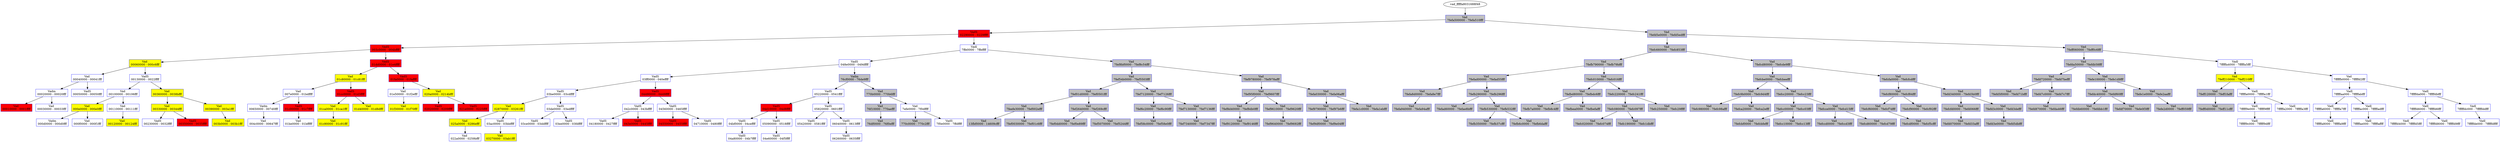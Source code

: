 /* Pid:   2812 */
digraph processtree {
graph [rankdir = "TB"];
vad_fffffa8031688f48 -> vad_fffffa80311a2980
vad_fffffa80311a2980 [label = "{ Vad \n7fefa500000 - 7fefa510fff }"shape = "record" color = "blue" style = "filled" fillcolor = "gray"];
vad_fffffa80311a2980 -> vad_fffffa803272ed20
vad_fffffa803272ed20 [label = "{ VadS\n02290000 - 0229ffff }"shape = "record" color = "blue" style = "filled" fillcolor = "red"];
vad_fffffa803272ed20 -> vad_fffffa80333fc780
vad_fffffa80333fc780 [label = "{ VadS\n003c0000 - 004bffff }"shape = "record" color = "blue" style = "filled" fillcolor = "red"];
vad_fffffa80333fc780 -> vad_fffffa8031f25510
vad_fffffa8031f25510 [label = "{ Vad \n00060000 - 000c6fff }"shape = "record" color = "blue" style = "filled" fillcolor = "yellow"];
vad_fffffa8031f25510 -> vad_fffffa80325dd330
vad_fffffa80325dd330 [label = "{ Vad \n00040000 - 00041fff }"shape = "record" color = "blue" style = "filled" fillcolor = "white"];
vad_fffffa80325dd330 -> vad_fffffa8030fefa20
vad_fffffa8030fefa20 [label = "{ Vadm\n00020000 - 00020fff }"shape = "record" color = "blue" style = "filled" fillcolor = "white"];
vad_fffffa8030fefa20 -> vad_fffffa803180bb30
vad_fffffa803180bb30 [label = "{ Vad \n00010000 - 0001ffff }"shape = "record" color = "blue" style = "filled" fillcolor = "red"];
vad_fffffa8030fefa20 -> vad_fffffa803140c150
vad_fffffa803140c150 [label = "{ Vad \n00030000 - 00033fff }"shape = "record" color = "blue" style = "filled" fillcolor = "white"];
vad_fffffa80325dd330 -> vad_fffffa8031ff6700
vad_fffffa8031ff6700 [label = "{ VadS\n00050000 - 00050fff }"shape = "record" color = "blue" style = "filled" fillcolor = "white"];
vad_fffffa8031f25510 -> vad_fffffa803250f310
vad_fffffa803250f310 [label = "{ VadS\n00130000 - 0022ffff }"shape = "record" color = "blue" style = "filled" fillcolor = "white"];
vad_fffffa803250f310 -> vad_fffffa80325851d0
vad_fffffa80325851d0 [label = "{ Vad \n00100000 - 00106fff }"shape = "record" color = "blue" style = "filled" fillcolor = "white"];
vad_fffffa80325851d0 -> vad_fffffa8032544680
vad_fffffa8032544680 [label = "{ Vad \n000e0000 - 000e0fff }"shape = "record" color = "blue" style = "filled" fillcolor = "yellow"];
vad_fffffa8032544680 -> vad_fffffa80312fd010
vad_fffffa80312fd010 [label = "{ Vadm\n000d0000 - 000d0fff }"shape = "record" color = "blue" style = "filled" fillcolor = "white"];
vad_fffffa8032544680 -> vad_fffffa80338a52e0
vad_fffffa80338a52e0 [label = "{ Vad \n000f0000 - 000f1fff }"shape = "record" color = "blue" style = "filled" fillcolor = "white"];
vad_fffffa80325851d0 -> vad_fffffa8031e3fc20
vad_fffffa8031e3fc20 [label = "{ Vad \n00110000 - 00111fff }"shape = "record" color = "blue" style = "filled" fillcolor = "white"];
vad_fffffa8031e3fc20 -> vad_fffffa803169e300
vad_fffffa803169e300 [label = "{ Vad \n00120000 - 00124fff }"shape = "record" color = "blue" style = "filled" fillcolor = "yellow"];
vad_fffffa803250f310 -> vad_fffffa80316ba7a0
vad_fffffa80316ba7a0 [label = "{ Vad \n00360000 - 0038bfff }"shape = "record" color = "blue" style = "filled" fillcolor = "yellow"];
vad_fffffa80316ba7a0 -> vad_fffffa8031eea310
vad_fffffa8031eea310 [label = "{ Vad \n00330000 - 00344fff }"shape = "record" color = "blue" style = "filled" fillcolor = "yellow"];
vad_fffffa8031eea310 -> vad_fffffa80310f0070
vad_fffffa80310f0070 [label = "{ VadS\n00230000 - 0032ffff }"shape = "record" color = "blue" style = "filled" fillcolor = "white"];
vad_fffffa8031eea310 -> vad_fffffa80338fee70
vad_fffffa80338fee70 [label = "{ VadS\n00350000 - 0035ffff }"shape = "record" color = "blue" style = "filled" fillcolor = "red"];
vad_fffffa80316ba7a0 -> vad_fffffa80316ba680
vad_fffffa80316ba680 [label = "{ Vad \n00390000 - 003a1fff }"shape = "record" color = "blue" style = "filled" fillcolor = "yellow"];
vad_fffffa80316ba680 -> vad_fffffa80316c30a0
vad_fffffa80316c30a0 [label = "{ Vad \n003b0000 - 003b1fff }"shape = "record" color = "blue" style = "filled" fillcolor = "yellow"];
vad_fffffa80333fc780 -> vad_fffffa803321f8f0
vad_fffffa803321f8f0 [label = "{ VadS\n01dd0000 - 01e4ffff }"shape = "record" color = "blue" style = "filled" fillcolor = "red"];
vad_fffffa803321f8f0 -> vad_fffffa80316d5b10
vad_fffffa80316d5b10 [label = "{ Vad \n01c80000 - 01c81fff }"shape = "record" color = "blue" style = "filled" fillcolor = "yellow"];
vad_fffffa80316d5b10 -> vad_fffffa80338a5510
vad_fffffa80338a5510 [label = "{ Vad \n007e0000 - 01bdffff }"shape = "record" color = "blue" style = "filled" fillcolor = "white"];
vad_fffffa80338a5510 -> vad_fffffa8030fefac0
vad_fffffa8030fefac0 [label = "{ Vadm\n00650000 - 007d0fff }"shape = "record" color = "blue" style = "filled" fillcolor = "white"];
vad_fffffa8030fefac0 -> vad_fffffa803145d100
vad_fffffa803145d100 [label = "{ Vad \n004c0000 - 00647fff }"shape = "record" color = "blue" style = "filled" fillcolor = "white"];
vad_fffffa80338a5510 -> vad_fffffa8033180ce0
vad_fffffa8033180ce0 [label = "{ VadS\n01c00000 - 01c7ffff }"shape = "record" color = "blue" style = "filled" fillcolor = "red"];
vad_fffffa8033180ce0 -> vad_fffffa80316d6c50
vad_fffffa80316d6c50 [label = "{ Vad \n01be0000 - 01bfffff }"shape = "record" color = "blue" style = "filled" fillcolor = "white"];
vad_fffffa80316d5b10 -> vad_fffffa80326ef110
vad_fffffa80326ef110 [label = "{ VadS\n01cc0000 - 01d3ffff }"shape = "record" color = "blue" style = "filled" fillcolor = "red"];
vad_fffffa80326ef110 -> vad_fffffa80316aff80
vad_fffffa80316aff80 [label = "{ Vad \n01ca0000 - 01ca1fff }"shape = "record" color = "blue" style = "filled" fillcolor = "yellow"];
vad_fffffa80316aff80 -> vad_fffffa80316d55d0
vad_fffffa80316d55d0 [label = "{ Vad \n01c90000 - 01c91fff }"shape = "record" color = "blue" style = "filled" fillcolor = "yellow"];
vad_fffffa80326ef110 -> vad_fffffa80316ba710
vad_fffffa80316ba710 [label = "{ Vad \n01d40000 - 01d8dfff }"shape = "record" color = "blue" style = "filled" fillcolor = "yellow"];
vad_fffffa803321f8f0 -> vad_fffffa80335cd760
vad_fffffa80335cd760 [label = "{ VadS\n01fa0000 - 01faffff }"shape = "record" color = "blue" style = "filled" fillcolor = "red"];
vad_fffffa80335cd760 -> vad_fffffa8031e3f3e0
vad_fffffa8031e3f3e0 [label = "{ Vad \n01e50000 - 01f2efff }"shape = "record" color = "blue" style = "filled" fillcolor = "white"];
vad_fffffa8031e3f3e0 -> vad_fffffa80316c3130
vad_fffffa80316c3130 [label = "{ Vad \n01f30000 - 01f70fff }"shape = "record" color = "blue" style = "filled" fillcolor = "yellow"];
vad_fffffa80335cd760 -> vad_fffffa8031eea3a0
vad_fffffa8031eea3a0 [label = "{ Vad \n020a0000 - 0214bfff }"shape = "record" color = "blue" style = "filled" fillcolor = "yellow"];
vad_fffffa8031eea3a0 -> vad_fffffa80339e8270
vad_fffffa80339e8270 [label = "{ VadS\n02020000 - 0209ffff }"shape = "record" color = "blue" style = "filled" fillcolor = "red"];
vad_fffffa8031eea3a0 -> vad_fffffa803390da60
vad_fffffa803390da60 [label = "{ VadS\n021e0000 - 0225ffff }"shape = "record" color = "blue" style = "filled" fillcolor = "red"];
vad_fffffa803272ed20 -> vad_fffffa8032568210
vad_fffffa8032568210 [label = "{ Vadl\n7ffe0000 - 7ffeffff }"shape = "record" color = "blue" style = "filled" fillcolor = "white"];
vad_fffffa8032568210 -> vad_fffffa803172ffc0
vad_fffffa803172ffc0 [label = "{ VadS\n048e0000 - 049dffff }"shape = "record" color = "blue" style = "filled" fillcolor = "white"];
vad_fffffa803172ffc0 -> vad_fffffa8031825fc0
vad_fffffa8031825fc0 [label = "{ VadS\n03ff0000 - 040effff }"shape = "record" color = "blue" style = "filled" fillcolor = "white"];
vad_fffffa8031825fc0 -> vad_fffffa8032f20290
vad_fffffa8032f20290 [label = "{ VadS\n03be0000 - 03cdffff }"shape = "record" color = "blue" style = "filled" fillcolor = "white"];
vad_fffffa8032f20290 -> vad_fffffa8031eea7b0
vad_fffffa8031eea7b0 [label = "{ Vad \n02870000 - 03261fff }"shape = "record" color = "blue" style = "filled" fillcolor = "yellow"];
vad_fffffa8031eea7b0 -> vad_fffffa80316a9870
vad_fffffa80316a9870 [label = "{ Vad \n025a0000 - 0286efff }"shape = "record" color = "blue" style = "filled" fillcolor = "yellow"];
vad_fffffa80316a9870 -> vad_fffffa8031e3fb90
vad_fffffa8031e3fb90 [label = "{ Vad \n022a0000 - 0259bfff }"shape = "record" color = "blue" style = "filled" fillcolor = "white"];
vad_fffffa8031eea7b0 -> vad_fffffa80317eba50
vad_fffffa80317eba50 [label = "{ VadS\n03ac0000 - 03bbffff }"shape = "record" color = "blue" style = "filled" fillcolor = "white"];
vad_fffffa80317eba50 -> vad_fffffa80316ba5f0
vad_fffffa80316ba5f0 [label = "{ Vad \n03270000 - 03ab1fff }"shape = "record" color = "blue" style = "filled" fillcolor = "yellow"];
vad_fffffa8032f20290 -> vad_fffffa80313369c0
vad_fffffa80313369c0 [label = "{ VadS\n03de0000 - 03edffff }"shape = "record" color = "blue" style = "filled" fillcolor = "white"];
vad_fffffa80313369c0 -> vad_fffffa803179efc0
vad_fffffa803179efc0 [label = "{ VadS\n03ce0000 - 03ddffff }"shape = "record" color = "blue" style = "filled" fillcolor = "white"];
vad_fffffa80313369c0 -> vad_fffffa803178da50
vad_fffffa803178da50 [label = "{ VadS\n03ee0000 - 03fdffff }"shape = "record" color = "blue" style = "filled" fillcolor = "white"];
vad_fffffa8031825fc0 -> vad_fffffa80317b2a50
vad_fffffa80317b2a50 [label = "{ VadS\n04490000 - 0449ffff }"shape = "record" color = "blue" style = "filled" fillcolor = "red"];
vad_fffffa80317b2a50 -> vad_fffffa80317e8fc0
vad_fffffa80317e8fc0 [label = "{ VadS\n042c0000 - 043bffff }"shape = "record" color = "blue" style = "filled" fillcolor = "white"];
vad_fffffa80317e8fc0 -> vad_fffffa80317c3fc0
vad_fffffa80317c3fc0 [label = "{ VadS\n04180000 - 0427ffff }"shape = "record" color = "blue" style = "filled" fillcolor = "white"];
vad_fffffa80317e8fc0 -> vad_fffffa803178ec60
vad_fffffa803178ec60 [label = "{ VadS\n043e0000 - 0445ffff }"shape = "record" color = "blue" style = "filled" fillcolor = "red"];
vad_fffffa80317b2a50 -> vad_fffffa8031e9b8e0
vad_fffffa8031e9b8e0 [label = "{ VadS\n04560000 - 0465ffff }"shape = "record" color = "blue" style = "filled" fillcolor = "white"];
vad_fffffa8031e9b8e0 -> vad_fffffa8031768a50
vad_fffffa8031768a50 [label = "{ VadS\n04550000 - 0455ffff }"shape = "record" color = "blue" style = "filled" fillcolor = "red"];
vad_fffffa8031e9b8e0 -> vad_fffffa80339c1930
vad_fffffa80339c1930 [label = "{ VadS\n04710000 - 0480ffff }"shape = "record" color = "blue" style = "filled" fillcolor = "white"];
vad_fffffa803172ffc0 -> vad_fffffa8031175ef0
vad_fffffa8031175ef0 [label = "{ Vadm\n76cf0000 - 76de9fff }"shape = "record" color = "blue" style = "filled" fillcolor = "gray"];
vad_fffffa8031175ef0 -> vad_fffffa80325e6100
vad_fffffa80325e6100 [label = "{ VadS\n05220000 - 0541ffff }"shape = "record" color = "blue" style = "filled" fillcolor = "white"];
vad_fffffa80325e6100 -> vad_fffffa803175fc40
vad_fffffa803175fc40 [label = "{ VadS\n04d10000 - 04d8ffff }"shape = "record" color = "blue" style = "filled" fillcolor = "red"];
vad_fffffa803175fc40 -> vad_fffffa80320079e0
vad_fffffa80320079e0 [label = "{ VadS\n04bf0000 - 04ceffff }"shape = "record" color = "blue" style = "filled" fillcolor = "white"];
vad_fffffa80320079e0 -> vad_fffffa80335dcae0
vad_fffffa80335dcae0 [label = "{ VadS\n04a80000 - 04b7ffff }"shape = "record" color = "blue" style = "filled" fillcolor = "white"];
vad_fffffa803175fc40 -> vad_fffffa8034497410
vad_fffffa8034497410 [label = "{ VadS\n05090000 - 0518ffff }"shape = "record" color = "blue" style = "filled" fillcolor = "white"];
vad_fffffa8034497410 -> vad_fffffa8031e3ba50
vad_fffffa8031e3ba50 [label = "{ VadS\n04e60000 - 04f5ffff }"shape = "record" color = "blue" style = "filled" fillcolor = "white"];
vad_fffffa80325e6100 -> vad_fffffa80311af0a0
vad_fffffa80311af0a0 [label = "{ VadS\n05820000 - 0601ffff }"shape = "record" color = "blue" style = "filled" fillcolor = "white"];
vad_fffffa80311af0a0 -> vad_fffffa80338fdbc0
vad_fffffa80338fdbc0 [label = "{ VadS\n05420000 - 0581ffff }"shape = "record" color = "blue" style = "filled" fillcolor = "white"];
vad_fffffa80311af0a0 -> vad_fffffa80316d0320
vad_fffffa80316d0320 [label = "{ VadS\n06040000 - 0613ffff }"shape = "record" color = "blue" style = "filled" fillcolor = "white"];
vad_fffffa80316d0320 -> vad_fffffa803367b0a0
vad_fffffa803367b0a0 [label = "{ VadS\n06260000 - 0635ffff }"shape = "record" color = "blue" style = "filled" fillcolor = "white"];
vad_fffffa8031175ef0 -> vad_fffffa8031eb51f0
vad_fffffa8031eb51f0 [label = "{ Vad \n770b0000 - 770b6fff }"shape = "record" color = "blue" style = "filled" fillcolor = "gray"];
vad_fffffa8031eb51f0 -> vad_fffffa80325d96b0
vad_fffffa80325d96b0 [label = "{ Vad \n76f10000 - 770aefff }"shape = "record" color = "blue" style = "filled" fillcolor = "gray"];
vad_fffffa80325d96b0 -> vad_fffffa80325dd3c0
vad_fffffa80325dd3c0 [label = "{ Vad \n76df0000 - 76f0efff }"shape = "record" color = "blue" style = "filled" fillcolor = "gray"];
vad_fffffa8031eb51f0 -> vad_fffffa8031e4f8e0
vad_fffffa8031e4f8e0 [label = "{ Vad \n7efe0000 - 7f0dffff }"shape = "record" color = "blue" style = "filled" fillcolor = "white"];
vad_fffffa8031e4f8e0 -> vad_fffffa80316a90d0
vad_fffffa80316a90d0 [label = "{ Vad \n770c0000 - 770c2fff }"shape = "record" color = "blue" style = "filled" fillcolor = "gray"];
vad_fffffa8031e4f8e0 -> vad_fffffa80337e85b0
vad_fffffa80337e85b0 [label = "{ VadS\n7f0e0000 - 7ffdffff }"shape = "record" color = "blue" style = "filled" fillcolor = "white"];
vad_fffffa8032568210 -> vad_fffffa80324eb9d0
vad_fffffa80324eb9d0 [label = "{ Vad \n7fef8bf0000 - 7fef8c54fff }"shape = "record" color = "blue" style = "filled" fillcolor = "gray"];
vad_fffffa80324eb9d0 -> vad_fffffa80311a2a10
vad_fffffa80311a2a10 [label = "{ Vad \n7fef54b0000 - 7fef5503fff }"shape = "record" color = "blue" style = "filled" fillcolor = "gray"];
vad_fffffa80311a2a10 -> vad_fffffa8031e1d8e0
vad_fffffa8031e1d8e0 [label = "{ Vad \n7fef01d0000 - 7fef0501fff }"shape = "record" color = "blue" style = "filled" fillcolor = "gray"];
vad_fffffa8031e1d8e0 -> vad_fffffa8031e1a800
vad_fffffa8031e1a800 [label = "{ Vad \n7feefe30000 - 7fef002efff }"shape = "record" color = "blue" style = "filled" fillcolor = "gray"];
vad_fffffa8031e1a800 -> vad_fffffa803124d3d0
vad_fffffa803124d3d0 [label = "{ Vad \n13fbf0000 - 14609cfff }"shape = "record" color = "blue" style = "filled" fillcolor = "gray"];
vad_fffffa8031e1a800 -> vad_fffffa80325dd740
vad_fffffa80325dd740 [label = "{ Vad \n7fef0030000 - 7fef01c6fff }"shape = "record" color = "blue" style = "filled" fillcolor = "gray"];
vad_fffffa8031e1d8e0 -> vad_fffffa8032586530
vad_fffffa8032586530 [label = "{ Vad \n7fef2640000 - 7fef269cfff }"shape = "record" color = "blue" style = "filled" fillcolor = "gray"];
vad_fffffa8032586530 -> vad_fffffa8031eb5280
vad_fffffa8031eb5280 [label = "{ Vad \n7fef0dd0000 - 7fef0e89fff }"shape = "record" color = "blue" style = "filled" fillcolor = "gray"];
vad_fffffa8032586530 -> vad_fffffa8031e1a650
vad_fffffa8031e1a650 [label = "{ Vad \n7fef5070000 - 7fef5244fff }"shape = "record" color = "blue" style = "filled" fillcolor = "gray"];
vad_fffffa80311a2a10 -> vad_fffffa8032577010
vad_fffffa8032577010 [label = "{ Vad \n7fef7120000 - 7fef7126fff }"shape = "record" color = "blue" style = "filled" fillcolor = "gray"];
vad_fffffa8032577010 -> vad_fffffa80325dd6b0
vad_fffffa80325dd6b0 [label = "{ Vad \n7fef6c20000 - 7fef6c90fff }"shape = "record" color = "blue" style = "filled" fillcolor = "gray"];
vad_fffffa80325dd6b0 -> vad_fffffa8031e1a6e0
vad_fffffa8031e1a6e0 [label = "{ Vad \n7fef58c0000 - 7fef58e0fff }"shape = "record" color = "blue" style = "filled" fillcolor = "gray"];
vad_fffffa8032577010 -> vad_fffffa8031e1a770
vad_fffffa8031e1a770 [label = "{ Vad \n7fef7130000 - 7fef7136fff }"shape = "record" color = "blue" style = "filled" fillcolor = "gray"];
vad_fffffa8031e1a770 -> vad_fffffa803169e570
vad_fffffa803169e570 [label = "{ Vad \n7fef7340000 - 7fef7347fff }"shape = "record" color = "blue" style = "filled" fillcolor = "gray"];
vad_fffffa80324eb9d0 -> vad_fffffa8031403480
vad_fffffa8031403480 [label = "{ Vad \n7fef9780000 - 7fef978afff }"shape = "record" color = "blue" style = "filled" fillcolor = "gray"];
vad_fffffa8031403480 -> vad_fffffa803145d220
vad_fffffa803145d220 [label = "{ Vad \n7fef95f0000 - 7fef9607fff }"shape = "record" color = "blue" style = "filled" fillcolor = "gray"];
vad_fffffa803145d220 -> vad_fffffa80324eba60
vad_fffffa80324eba60 [label = "{ Vad \n7fef8d40000 - 7fef8db0fff }"shape = "record" color = "blue" style = "filled" fillcolor = "gray"];
vad_fffffa80324eba60 -> vad_fffffa80316e11c0
vad_fffffa80316e11c0 [label = "{ Vad \n7fef9120000 - 7fef9146fff }"shape = "record" color = "blue" style = "filled" fillcolor = "gray"];
vad_fffffa803145d220 -> vad_fffffa80316538c0
vad_fffffa80316538c0 [label = "{ Vad \n7fef9610000 - 7fef9620fff }"shape = "record" color = "blue" style = "filled" fillcolor = "gray"];
vad_fffffa80316538c0 -> vad_fffffa8031ef0220
vad_fffffa8031ef0220 [label = "{ Vad \n7fef9640000 - 7fef9692fff }"shape = "record" color = "blue" style = "filled" fillcolor = "gray"];
vad_fffffa8031403480 -> vad_fffffa8031880c90
vad_fffffa8031880c90 [label = "{ Vad \n7fefa030000 - 7fefa06afff }"shape = "record" color = "blue" style = "filled" fillcolor = "gray"];
vad_fffffa8031880c90 -> vad_fffffa8031403510
vad_fffffa8031403510 [label = "{ Vad \n7fef9790000 - 7fef97b6fff }"shape = "record" color = "blue" style = "filled" fillcolor = "gray"];
vad_fffffa8031403510 -> vad_fffffa8031666260
vad_fffffa8031666260 [label = "{ Vad \n7fef9df0000 - 7fef9e04fff }"shape = "record" color = "blue" style = "filled" fillcolor = "gray"];
vad_fffffa8031880c90 -> vad_fffffa8031688150
vad_fffffa8031688150 [label = "{ Vad \n7fefa1c0000 - 7fefa1ebfff }"shape = "record" color = "blue" style = "filled" fillcolor = "gray"];
vad_fffffa80311a2980 -> vad_fffffa80325445f0
vad_fffffa80325445f0 [label = "{ Vad \n7fefd5e0000 - 7fefd5edfff }"shape = "record" color = "blue" style = "filled" fillcolor = "gray"];
vad_fffffa80325445f0 -> vad_fffffa80325d7390
vad_fffffa80325d7390 [label = "{ Vad \n7fefc660000 - 7fefc853fff }"shape = "record" color = "blue" style = "filled" fillcolor = "gray"];
vad_fffffa80325d7390 -> vad_fffffa80325864a0
vad_fffffa80325864a0 [label = "{ Vad \n7fefb790000 - 7fefb79bfff }"shape = "record" color = "blue" style = "filled" fillcolor = "gray"];
vad_fffffa80325864a0 -> vad_fffffa8032586410
vad_fffffa8032586410 [label = "{ Vad \n7fefad00000 - 7fefad55fff }"shape = "record" color = "blue" style = "filled" fillcolor = "gray"];
vad_fffffa8032586410 -> vad_fffffa803250d130
vad_fffffa803250d130 [label = "{ Vad \n7fefa8d0000 - 7fefa8e7fff }"shape = "record" color = "blue" style = "filled" fillcolor = "gray"];
vad_fffffa803250d130 -> vad_fffffa8032586380
vad_fffffa8032586380 [label = "{ Vad \n7fefa940000 - 7fefa94afff }"shape = "record" color = "blue" style = "filled" fillcolor = "gray"];
vad_fffffa8032586410 -> vad_fffffa8031eeac20
vad_fffffa8031eeac20 [label = "{ Vad \n7fefb290000 - 7fefb296fff }"shape = "record" color = "blue" style = "filled" fillcolor = "gray"];
vad_fffffa8031eeac20 -> vad_fffffa8031e3fdd0
vad_fffffa8031e3fdd0 [label = "{ Vad \n7fefad60000 - 7fefae8bfff }"shape = "record" color = "blue" style = "filled" fillcolor = "gray"];
vad_fffffa8031eeac20 -> vad_fffffa803145d190
vad_fffffa803145d190 [label = "{ Vad \n7fefb530000 - 7fefb532fff }"shape = "record" color = "blue" style = "filled" fillcolor = "gray"];
vad_fffffa803145d190 -> vad_fffffa8032726f80
vad_fffffa8032726f80 [label = "{ Vad \n7fefb350000 - 7fefb37cfff }"shape = "record" color = "blue" style = "filled" fillcolor = "gray"];
vad_fffffa803145d190 -> vad_fffffa80316af5c0
vad_fffffa80316af5c0 [label = "{ Vad \n7fefb6c0000 - 7fefb6dafff }"shape = "record" color = "blue" style = "filled" fillcolor = "gray"];
vad_fffffa80325864a0 -> vad_fffffa8031eea9e0
vad_fffffa8031eea9e0 [label = "{ Vad \n7fefc010000 - 7fefc016fff }"shape = "record" color = "blue" style = "filled" fillcolor = "gray"];
vad_fffffa8031eea9e0 -> vad_fffffa80316e13e0
vad_fffffa80316e13e0 [label = "{ Vad \n7fefbd80000 - 7fefbdc6fff }"shape = "record" color = "blue" style = "filled" fillcolor = "gray"];
vad_fffffa80316e13e0 -> vad_fffffa8031e3ff80
vad_fffffa8031e3ff80 [label = "{ Vad \n7fefb7a0000 - 7fefb8c4fff }"shape = "record" color = "blue" style = "filled" fillcolor = "gray"];
vad_fffffa80316e13e0 -> vad_fffffa80316afb60
vad_fffffa80316afb60 [label = "{ Vad \n7fefbea0000 - 7fefbefafff }"shape = "record" color = "blue" style = "filled" fillcolor = "gray"];
vad_fffffa8031eea9e0 -> vad_fffffa80325dd590
vad_fffffa80325dd590 [label = "{ Vad \n7fefc220000 - 7fefc241fff }"shape = "record" color = "blue" style = "filled" fillcolor = "gray"];
vad_fffffa80325dd590 -> vad_fffffa80316e1470
vad_fffffa80316e1470 [label = "{ Vad \n7fefc080000 - 7fefc097fff }"shape = "record" color = "blue" style = "filled" fillcolor = "gray"];
vad_fffffa80316e1470 -> vad_fffffa80316a9420
vad_fffffa80316a9420 [label = "{ Vad \n7fefc020000 - 7fefc074fff }"shape = "record" color = "blue" style = "filled" fillcolor = "gray"];
vad_fffffa80316e1470 -> vad_fffffa80316e1350
vad_fffffa80316e1350 [label = "{ Vad \n7fefc190000 - 7fefc1dbfff }"shape = "record" color = "blue" style = "filled" fillcolor = "gray"];
vad_fffffa80325dd590 -> vad_fffffa80325dd620
vad_fffffa80325dd620 [label = "{ Vad \n7fefc250000 - 7fefc29ffff }"shape = "record" color = "blue" style = "filled" fillcolor = "gray"];
vad_fffffa80325d7390 -> vad_fffffa80325dd7d0
vad_fffffa80325dd7d0 [label = "{ Vad \n7fefcd80000 - 7fefcde9fff }"shape = "record" color = "blue" style = "filled" fillcolor = "gray"];
vad_fffffa80325dd7d0 -> vad_fffffa80314035a0
vad_fffffa80314035a0 [label = "{ Vad \n7fefcbe0000 - 7fefcbeefff }"shape = "record" color = "blue" style = "filled" fillcolor = "gray"];
vad_fffffa80314035a0 -> vad_fffffa803250db80
vad_fffffa803250db80 [label = "{ Vad \n7fefc9b0000 - 7fefc9d4fff }"shape = "record" color = "blue" style = "filled" fillcolor = "gray"];
vad_fffffa803250db80 -> vad_fffffa803250dc10
vad_fffffa803250dc10 [label = "{ Vad \n7fefc980000 - 7fefc98afff }"shape = "record" color = "blue" style = "filled" fillcolor = "gray"];
vad_fffffa803250db80 -> vad_fffffa8031666750
vad_fffffa8031666750 [label = "{ Vad \n7fefca20000 - 7fefca2efff }"shape = "record" color = "blue" style = "filled" fillcolor = "gray"];
vad_fffffa80314035a0 -> vad_fffffa80316a9280
vad_fffffa80316a9280 [label = "{ Vad \n7fefcc20000 - 7fefcc23fff }"shape = "record" color = "blue" style = "filled" fillcolor = "gray"];
vad_fffffa80316a9280 -> vad_fffffa803250da60
vad_fffffa803250da60 [label = "{ Vad \n7fefcc00000 - 7fefcc03fff }"shape = "record" color = "blue" style = "filled" fillcolor = "gray"];
vad_fffffa803250da60 -> vad_fffffa8031e3fe60
vad_fffffa8031e3fe60 [label = "{ Vad \n7fefcbf0000 - 7fefcbfefff }"shape = "record" color = "blue" style = "filled" fillcolor = "gray"];
vad_fffffa803250da60 -> vad_fffffa803250d9d0
vad_fffffa803250d9d0 [label = "{ Vad \n7fefcc10000 - 7fefcc13fff }"shape = "record" color = "blue" style = "filled" fillcolor = "gray"];
vad_fffffa80316a9280 -> vad_fffffa80325857a0
vad_fffffa80325857a0 [label = "{ Vad \n7fefcce0000 - 7fefcd15fff }"shape = "record" color = "blue" style = "filled" fillcolor = "gray"];
vad_fffffa80325857a0 -> vad_fffffa80316a91f0
vad_fffffa80316a91f0 [label = "{ Vad \n7fefccd0000 - 7fefccd3fff }"shape = "record" color = "blue" style = "filled" fillcolor = "gray"];
vad_fffffa80325857a0 -> vad_fffffa8032585710
vad_fffffa8032585710 [label = "{ Vad \n7fefcd60000 - 7fefcd79fff }"shape = "record" color = "blue" style = "filled" fillcolor = "gray"];
vad_fffffa80325dd7d0 -> vad_fffffa80324ebc10
vad_fffffa80324ebc10 [label = "{ Vad \n7fefcfa0000 - 7fefcfcdfff }"shape = "record" color = "blue" style = "filled" fillcolor = "gray"];
vad_fffffa80324ebc10 -> vad_fffffa80316a9010
vad_fffffa80316a9010 [label = "{ Vad \n7fefcf80000 - 7fefcf84fff }"shape = "record" color = "blue" style = "filled" fillcolor = "gray"];
vad_fffffa80316a9010 -> vad_fffffa8031e3fef0
vad_fffffa8031e3fef0 [label = "{ Vad \n7fefcf60000 - 7fefcf7dfff }"shape = "record" color = "blue" style = "filled" fillcolor = "gray"];
vad_fffffa8031e3fef0 -> vad_fffffa803250d0a0
vad_fffffa803250d0a0 [label = "{ Vad \n7fefcdf0000 - 7fefcf5cfff }"shape = "record" color = "blue" style = "filled" fillcolor = "gray"];
vad_fffffa80316a9010 -> vad_fffffa80316a9160
vad_fffffa80316a9160 [label = "{ Vad \n7fefcf90000 - 7fefcf92fff }"shape = "record" color = "blue" style = "filled" fillcolor = "gray"];
vad_fffffa80324ebc10 -> vad_fffffa80325d9c70
vad_fffffa80325d9c70 [label = "{ Vad \n7fefd340000 - 7fefd3b0fff }"shape = "record" color = "blue" style = "filled" fillcolor = "gray"];
vad_fffffa80325d9c70 -> vad_fffffa80324ebaf0
vad_fffffa80324ebaf0 [label = "{ Vad \n7fefcfd0000 - 7fefd066fff }"shape = "record" color = "blue" style = "filled" fillcolor = "gray"];
vad_fffffa80324ebaf0 -> vad_fffffa803145d010
vad_fffffa803145d010 [label = "{ Vad \n7fefd070000 - 7fefd33afff }"shape = "record" color = "blue" style = "filled" fillcolor = "gray"];
vad_fffffa80325d9c70 -> vad_fffffa8031eb40e0
vad_fffffa8031eb40e0 [label = "{ Vad \n7fefd3c0000 - 7fefd3defff }"shape = "record" color = "blue" style = "filled" fillcolor = "gray"];
vad_fffffa8031eb40e0 -> vad_fffffa8032568710
vad_fffffa8032568710 [label = "{ Vad \n7fefd3e0000 - 7fefd5dbfff }"shape = "record" color = "blue" style = "filled" fillcolor = "gray"];
vad_fffffa80325445f0 -> vad_fffffa8031eeaf00
vad_fffffa8031eeaf00 [label = "{ Vad \n7feff060000 - 7feff0c6fff }"shape = "record" color = "blue" style = "filled" fillcolor = "gray"];
vad_fffffa8031eeaf00 -> vad_fffffa80324ebb80
vad_fffffa80324ebb80 [label = "{ Vad \n7fefda50000 - 7fefdb58fff }"shape = "record" color = "blue" style = "filled" fillcolor = "gray"];
vad_fffffa80324ebb80 -> vad_fffffa80325d7300
vad_fffffa80325d7300 [label = "{ Vad \n7fefd720000 - 7fefd7befff }"shape = "record" color = "blue" style = "filled" fillcolor = "gray"];
vad_fffffa80325d7300 -> vad_fffffa8032431f80
vad_fffffa8032431f80 [label = "{ Vad \n7fefd5f0000 - 7fefd71bfff }"shape = "record" color = "blue" style = "filled" fillcolor = "gray"];
vad_fffffa80325d7300 -> vad_fffffa803250d010
vad_fffffa803250d010 [label = "{ Vad \n7fefd7c0000 - 7fefd7c7fff }"shape = "record" color = "blue" style = "filled" fillcolor = "gray"];
vad_fffffa803250d010 -> vad_fffffa8032585010
vad_fffffa8032585010 [label = "{ Vad \n7fefd870000 - 7fefda46fff }"shape = "record" color = "blue" style = "filled" fillcolor = "gray"];
vad_fffffa80324ebb80 -> vad_fffffa8032431ef0
vad_fffffa8032431ef0 [label = "{ Vad \n7fefe100000 - 7fefe1d9fff }"shape = "record" color = "blue" style = "filled" fillcolor = "gray"];
vad_fffffa8032431ef0 -> vad_fffffa803145d2b0
vad_fffffa803145d2b0 [label = "{ Vad \n7fefdc40000 - 7fefdf60fff }"shape = "record" color = "blue" style = "filled" fillcolor = "gray"];
vad_fffffa803145d2b0 -> vad_fffffa80316e1130
vad_fffffa80316e1130 [label = "{ Vad \n7fefdb60000 - 7fefdbb1fff }"shape = "record" color = "blue" style = "filled" fillcolor = "gray"];
vad_fffffa803145d2b0 -> vad_fffffa803250daf0
vad_fffffa803250daf0 [label = "{ Vad \n7fefdf70000 - 7fefe0f3fff }"shape = "record" color = "blue" style = "filled" fillcolor = "gray"];
vad_fffffa8032431ef0 -> vad_fffffa80325d9d00
vad_fffffa80325d9d00 [label = "{ Vad \n7fefe1e0000 - 7fefe2aafff }"shape = "record" color = "blue" style = "filled" fillcolor = "gray"];
vad_fffffa80325d9d00 -> vad_fffffa8032577100
vad_fffffa8032577100 [label = "{ Vad \n7fefe2d0000 - 7feff059fff }"shape = "record" color = "blue" style = "filled" fillcolor = "gray"];
vad_fffffa8031eeaf00 -> vad_fffffa80316a9750
vad_fffffa80316a9750 [label = "{ Vadl\n7fffffa4000 - 7fffffa5fff }"shape = "record" color = "blue" style = "filled" fillcolor = "white"];
vad_fffffa80316a9750 -> vad_fffffa80325d99e0
vad_fffffa80325d99e0 [label = "{ Vad \n7feff210000 - 7feff210fff }"shape = "record" color = "blue" style = "filled" fillcolor = "yellow"];
vad_fffffa80325d99e0 -> vad_fffffa8031eb4010
vad_fffffa8031eb4010 [label = "{ Vad \n7feff120000 - 7feff1fafff }"shape = "record" color = "blue" style = "filled" fillcolor = "gray"];
vad_fffffa8031eb4010 -> vad_fffffa8031880c00
vad_fffffa8031880c00 [label = "{ Vad \n7feff0d0000 - 7feff11cfff }"shape = "record" color = "blue" style = "filled" fillcolor = "gray"];
vad_fffffa80325d99e0 -> vad_fffffa803202d9e0
vad_fffffa803202d9e0 [label = "{ Vadl\n7fffffa0000 - 7fffffa1fff }"shape = "record" color = "blue" style = "filled" fillcolor = "white"];
vad_fffffa803202d9e0 -> vad_fffffa8031462990
vad_fffffa8031462990 [label = "{ Vadl\n7fffff9e000 - 7fffff9ffff }"shape = "record" color = "blue" style = "filled" fillcolor = "white"];
vad_fffffa8031462990 -> vad_fffffa803245d0f0
vad_fffffa803245d0f0 [label = "{ Vadl\n7fffff9c000 - 7fffff9dfff }"shape = "record" color = "blue" style = "filled" fillcolor = "white"];
vad_fffffa803202d9e0 -> vad_fffffa80331b0a30
vad_fffffa80331b0a30 [label = "{ Vadl\n7fffffa2000 - 7fffffa3fff }"shape = "record" color = "blue" style = "filled" fillcolor = "white"];
vad_fffffa80316a9750 -> vad_fffffa80325d9620
vad_fffffa80325d9620 [label = "{ Vad \n7fffffb0000 - 7fffffd2fff }"shape = "record" color = "blue" style = "filled" fillcolor = "white"];
vad_fffffa80325d9620 -> vad_fffffa803166c230
vad_fffffa803166c230 [label = "{ Vadl\n7fffffaa000 - 7fffffabfff }"shape = "record" color = "blue" style = "filled" fillcolor = "white"];
vad_fffffa803166c230 -> vad_fffffa8031e40a60
vad_fffffa8031e40a60 [label = "{ Vadl\n7fffffa6000 - 7fffffa7fff }"shape = "record" color = "blue" style = "filled" fillcolor = "white"];
vad_fffffa8031e40a60 -> vad_fffffa80334c1180
vad_fffffa80334c1180 [label = "{ Vadl\n7fffffa8000 - 7fffffa9fff }"shape = "record" color = "blue" style = "filled" fillcolor = "white"];
vad_fffffa803166c230 -> vad_fffffa8031682230
vad_fffffa8031682230 [label = "{ Vadl\n7fffffac000 - 7fffffadfff }"shape = "record" color = "blue" style = "filled" fillcolor = "white"];
vad_fffffa8031682230 -> vad_fffffa8031ff2230
vad_fffffa8031ff2230 [label = "{ Vadl\n7fffffae000 - 7fffffaffff }"shape = "record" color = "blue" style = "filled" fillcolor = "white"];
vad_fffffa80325d9620 -> vad_fffffa80316d6ad0
vad_fffffa80316d6ad0 [label = "{ Vadl\n7fffffda000 - 7fffffdbfff }"shape = "record" color = "blue" style = "filled" fillcolor = "white"];
vad_fffffa80316d6ad0 -> vad_fffffa8031880130
vad_fffffa8031880130 [label = "{ Vadl\n7fffffd6000 - 7fffffd6fff }"shape = "record" color = "blue" style = "filled" fillcolor = "white"];
vad_fffffa8031880130 -> vad_fffffa8031656850
vad_fffffa8031656850 [label = "{ Vadl\n7fffffd4000 - 7fffffd5fff }"shape = "record" color = "blue" style = "filled" fillcolor = "white"];
vad_fffffa8031880130 -> vad_fffffa803254bcc0
vad_fffffa803254bcc0 [label = "{ Vadl\n7fffffd8000 - 7fffffd9fff }"shape = "record" color = "blue" style = "filled" fillcolor = "white"];
vad_fffffa80316d6ad0 -> vad_fffffa80316ba3f0
vad_fffffa80316ba3f0 [label = "{ Vadl\n7fffffdc000 - 7fffffddfff }"shape = "record" color = "blue" style = "filled" fillcolor = "white"];
vad_fffffa80316ba3f0 -> vad_fffffa80311a2890
vad_fffffa80311a2890 [label = "{ Vadl\n7fffffde000 - 7fffffdffff }"shape = "record" color = "blue" style = "filled" fillcolor = "white"];
}
